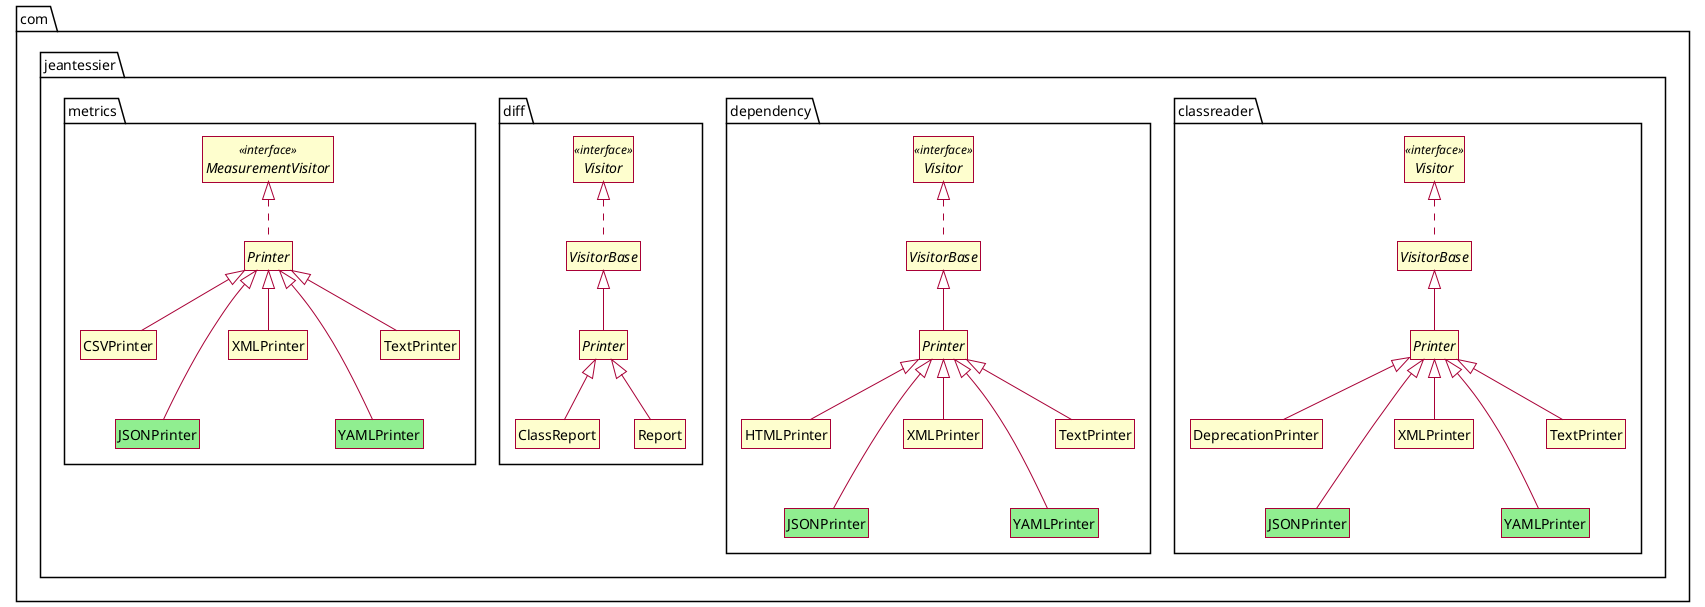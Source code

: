 @startuml

skin rose
skinparam style strictuml
hide empty members

namespace com.jeantessier.classreader {

    interface Visitor <<interface>>

    abstract class VisitorBase
    Visitor <|.. VisitorBase

    abstract class Printer
    VisitorBase <|-- Printer

    class DeprecationPrinter
    Printer <|-- DeprecationPrinter

    class TextPrinter
    Printer <|-- TextPrinter

    class XMLPrinter
    Printer <|-- XMLPrinter

    class JSONPrinter #lightgreen
    Printer <|-- JSONPrinter
    DeprecationPrinter -[hidden]-> JSONPrinter

    class YAMLPrinter #lightgreen
    Printer <|-- YAMLPrinter
    TextPrinter -[hidden]-> YAMLPrinter

}

namespace com.jeantessier.dependency {

    interface Visitor <<interface>>

    abstract class VisitorBase
    Visitor <|.. VisitorBase

    abstract class Printer
    VisitorBase <|-- Printer

    class HTMLPrinter
    Printer <|-- HTMLPrinter

    class TextPrinter
    Printer <|-- TextPrinter

    class XMLPrinter
    Printer <|-- XMLPrinter

    class JSONPrinter #lightgreen
    Printer <|-- JSONPrinter
    HTMLPrinter -[hidden]-> JSONPrinter

    class YAMLPrinter #lightgreen
    Printer <|-- YAMLPrinter
    TextPrinter -[hidden]-> YAMLPrinter

}

namespace com.jeantessier.diff {

    interface Visitor <<interface>>

    abstract class VisitorBase
    Visitor <|.. VisitorBase

    abstract class Printer
    VisitorBase <|-- Printer

    class ClassReport
    Printer <|-- ClassReport

    class Report
    Printer <|-- Report

}

namespace com.jeantessier.metrics {

    interface MeasurementVisitor <<interface>>

    abstract class Printer
    MeasurementVisitor <|.. Printer

    class CSVPrinter
    Printer <|-- CSVPrinter

    class TextPrinter
    Printer <|-- TextPrinter

    class XMLPrinter
    Printer <|-- XMLPrinter

    class JSONPrinter #lightgreen
    Printer <|-- JSONPrinter
    CSVPrinter -[hidden]-> JSONPrinter

    class YAMLPrinter #lightgreen
    Printer <|-- YAMLPrinter
    TextPrinter -[hidden]-> YAMLPrinter

}

@enduml
